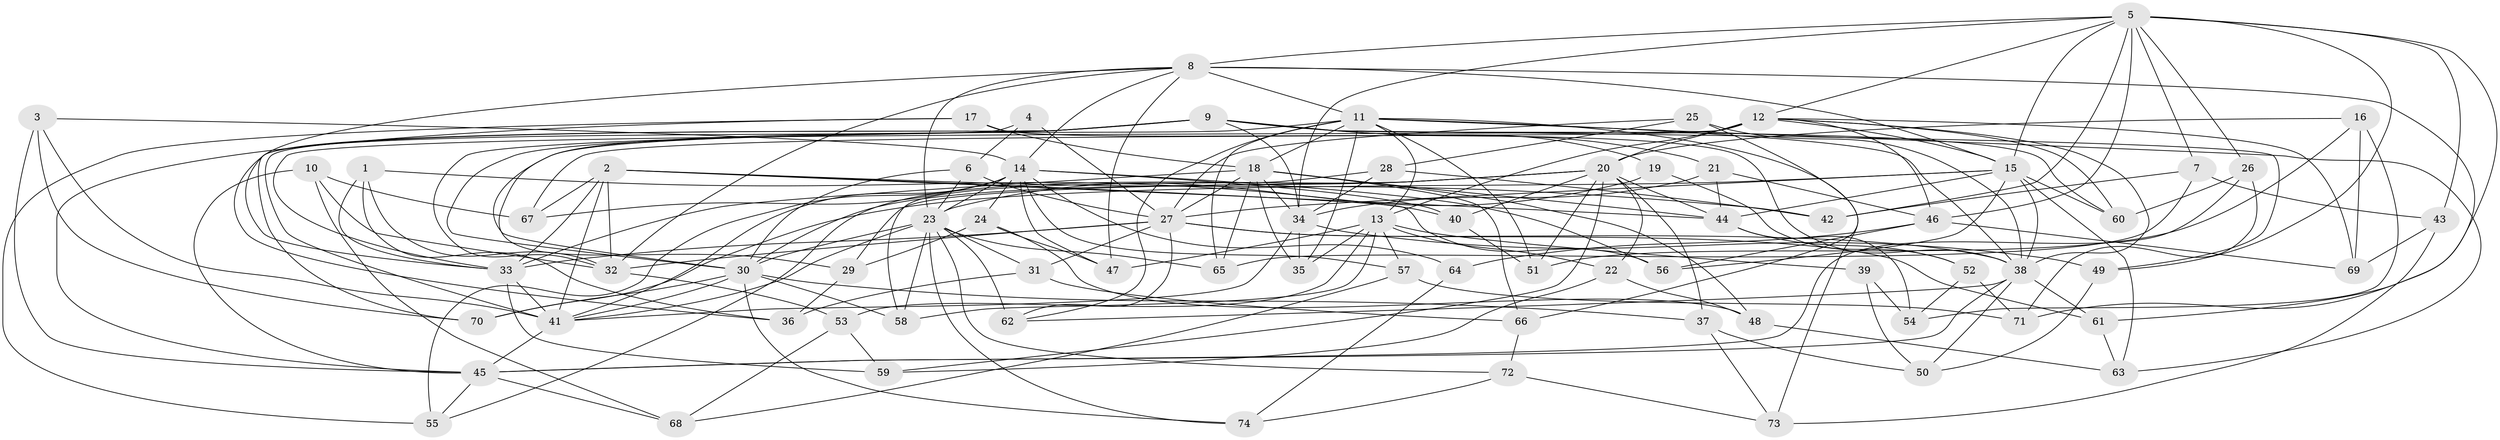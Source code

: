 // original degree distribution, {4: 1.0}
// Generated by graph-tools (version 1.1) at 2025/38/03/09/25 02:38:08]
// undirected, 74 vertices, 205 edges
graph export_dot {
graph [start="1"]
  node [color=gray90,style=filled];
  1;
  2;
  3;
  4;
  5;
  6;
  7;
  8;
  9;
  10;
  11;
  12;
  13;
  14;
  15;
  16;
  17;
  18;
  19;
  20;
  21;
  22;
  23;
  24;
  25;
  26;
  27;
  28;
  29;
  30;
  31;
  32;
  33;
  34;
  35;
  36;
  37;
  38;
  39;
  40;
  41;
  42;
  43;
  44;
  45;
  46;
  47;
  48;
  49;
  50;
  51;
  52;
  53;
  54;
  55;
  56;
  57;
  58;
  59;
  60;
  61;
  62;
  63;
  64;
  65;
  66;
  67;
  68;
  69;
  70;
  71;
  72;
  73;
  74;
  1 -- 32 [weight=1.0];
  1 -- 33 [weight=1.0];
  1 -- 36 [weight=1.0];
  1 -- 40 [weight=1.0];
  2 -- 32 [weight=1.0];
  2 -- 33 [weight=1.0];
  2 -- 41 [weight=2.0];
  2 -- 42 [weight=1.0];
  2 -- 44 [weight=1.0];
  2 -- 56 [weight=1.0];
  2 -- 67 [weight=1.0];
  3 -- 14 [weight=1.0];
  3 -- 41 [weight=1.0];
  3 -- 45 [weight=1.0];
  3 -- 70 [weight=1.0];
  4 -- 6 [weight=1.0];
  4 -- 27 [weight=2.0];
  4 -- 33 [weight=1.0];
  5 -- 7 [weight=1.0];
  5 -- 8 [weight=1.0];
  5 -- 12 [weight=1.0];
  5 -- 15 [weight=1.0];
  5 -- 26 [weight=1.0];
  5 -- 34 [weight=1.0];
  5 -- 42 [weight=1.0];
  5 -- 43 [weight=1.0];
  5 -- 46 [weight=2.0];
  5 -- 49 [weight=1.0];
  5 -- 71 [weight=1.0];
  6 -- 23 [weight=1.0];
  6 -- 27 [weight=1.0];
  6 -- 30 [weight=1.0];
  7 -- 42 [weight=1.0];
  7 -- 43 [weight=1.0];
  7 -- 65 [weight=1.0];
  8 -- 11 [weight=2.0];
  8 -- 14 [weight=1.0];
  8 -- 15 [weight=1.0];
  8 -- 23 [weight=1.0];
  8 -- 32 [weight=1.0];
  8 -- 36 [weight=1.0];
  8 -- 47 [weight=1.0];
  8 -- 61 [weight=1.0];
  9 -- 19 [weight=2.0];
  9 -- 21 [weight=1.0];
  9 -- 29 [weight=1.0];
  9 -- 30 [weight=1.0];
  9 -- 32 [weight=2.0];
  9 -- 34 [weight=1.0];
  9 -- 41 [weight=1.0];
  9 -- 49 [weight=1.0];
  9 -- 60 [weight=1.0];
  9 -- 70 [weight=1.0];
  10 -- 32 [weight=1.0];
  10 -- 45 [weight=1.0];
  10 -- 67 [weight=1.0];
  10 -- 68 [weight=1.0];
  11 -- 13 [weight=1.0];
  11 -- 18 [weight=1.0];
  11 -- 30 [weight=1.0];
  11 -- 35 [weight=1.0];
  11 -- 38 [weight=1.0];
  11 -- 51 [weight=1.0];
  11 -- 62 [weight=1.0];
  11 -- 63 [weight=1.0];
  11 -- 65 [weight=1.0];
  11 -- 73 [weight=1.0];
  12 -- 13 [weight=1.0];
  12 -- 15 [weight=1.0];
  12 -- 20 [weight=2.0];
  12 -- 33 [weight=2.0];
  12 -- 38 [weight=1.0];
  12 -- 46 [weight=1.0];
  12 -- 60 [weight=1.0];
  12 -- 67 [weight=1.0];
  12 -- 69 [weight=1.0];
  13 -- 22 [weight=1.0];
  13 -- 35 [weight=1.0];
  13 -- 39 [weight=2.0];
  13 -- 47 [weight=1.0];
  13 -- 53 [weight=1.0];
  13 -- 57 [weight=1.0];
  13 -- 58 [weight=1.0];
  14 -- 23 [weight=1.0];
  14 -- 24 [weight=1.0];
  14 -- 40 [weight=1.0];
  14 -- 41 [weight=1.0];
  14 -- 47 [weight=1.0];
  14 -- 55 [weight=1.0];
  14 -- 56 [weight=1.0];
  14 -- 57 [weight=1.0];
  14 -- 64 [weight=1.0];
  14 -- 67 [weight=1.0];
  15 -- 27 [weight=1.0];
  15 -- 38 [weight=1.0];
  15 -- 44 [weight=1.0];
  15 -- 56 [weight=1.0];
  15 -- 60 [weight=1.0];
  15 -- 63 [weight=1.0];
  15 -- 70 [weight=1.0];
  16 -- 20 [weight=1.0];
  16 -- 51 [weight=1.0];
  16 -- 54 [weight=1.0];
  16 -- 69 [weight=1.0];
  17 -- 18 [weight=1.0];
  17 -- 38 [weight=1.0];
  17 -- 45 [weight=1.0];
  17 -- 55 [weight=1.0];
  18 -- 27 [weight=1.0];
  18 -- 33 [weight=2.0];
  18 -- 34 [weight=1.0];
  18 -- 35 [weight=1.0];
  18 -- 44 [weight=2.0];
  18 -- 48 [weight=1.0];
  18 -- 65 [weight=1.0];
  18 -- 66 [weight=1.0];
  19 -- 23 [weight=1.0];
  19 -- 52 [weight=1.0];
  20 -- 22 [weight=1.0];
  20 -- 29 [weight=1.0];
  20 -- 30 [weight=1.0];
  20 -- 37 [weight=1.0];
  20 -- 40 [weight=1.0];
  20 -- 44 [weight=1.0];
  20 -- 51 [weight=1.0];
  20 -- 55 [weight=1.0];
  20 -- 59 [weight=1.0];
  21 -- 34 [weight=1.0];
  21 -- 44 [weight=1.0];
  21 -- 46 [weight=1.0];
  22 -- 48 [weight=1.0];
  22 -- 59 [weight=1.0];
  23 -- 30 [weight=1.0];
  23 -- 31 [weight=1.0];
  23 -- 41 [weight=1.0];
  23 -- 58 [weight=1.0];
  23 -- 62 [weight=1.0];
  23 -- 65 [weight=1.0];
  23 -- 72 [weight=1.0];
  23 -- 74 [weight=1.0];
  24 -- 29 [weight=1.0];
  24 -- 47 [weight=1.0];
  24 -- 48 [weight=1.0];
  25 -- 27 [weight=1.0];
  25 -- 28 [weight=1.0];
  25 -- 38 [weight=1.0];
  25 -- 66 [weight=1.0];
  26 -- 45 [weight=1.0];
  26 -- 60 [weight=1.0];
  26 -- 71 [weight=1.0];
  27 -- 31 [weight=1.0];
  27 -- 32 [weight=1.0];
  27 -- 33 [weight=1.0];
  27 -- 38 [weight=1.0];
  27 -- 61 [weight=1.0];
  27 -- 62 [weight=1.0];
  28 -- 34 [weight=1.0];
  28 -- 42 [weight=1.0];
  28 -- 58 [weight=1.0];
  29 -- 36 [weight=1.0];
  30 -- 37 [weight=1.0];
  30 -- 41 [weight=1.0];
  30 -- 58 [weight=1.0];
  30 -- 70 [weight=1.0];
  30 -- 74 [weight=1.0];
  31 -- 36 [weight=1.0];
  31 -- 66 [weight=1.0];
  32 -- 53 [weight=1.0];
  33 -- 41 [weight=1.0];
  33 -- 59 [weight=1.0];
  34 -- 35 [weight=1.0];
  34 -- 41 [weight=1.0];
  34 -- 49 [weight=1.0];
  37 -- 50 [weight=1.0];
  37 -- 73 [weight=1.0];
  38 -- 45 [weight=1.0];
  38 -- 50 [weight=1.0];
  38 -- 61 [weight=1.0];
  38 -- 62 [weight=1.0];
  39 -- 50 [weight=1.0];
  39 -- 54 [weight=1.0];
  40 -- 51 [weight=1.0];
  41 -- 45 [weight=1.0];
  43 -- 69 [weight=1.0];
  43 -- 73 [weight=1.0];
  44 -- 52 [weight=1.0];
  44 -- 54 [weight=1.0];
  45 -- 55 [weight=1.0];
  45 -- 68 [weight=1.0];
  46 -- 56 [weight=1.0];
  46 -- 64 [weight=2.0];
  46 -- 69 [weight=1.0];
  48 -- 63 [weight=1.0];
  49 -- 50 [weight=1.0];
  52 -- 54 [weight=1.0];
  52 -- 71 [weight=1.0];
  53 -- 59 [weight=1.0];
  53 -- 68 [weight=1.0];
  57 -- 68 [weight=1.0];
  57 -- 71 [weight=1.0];
  61 -- 63 [weight=1.0];
  64 -- 74 [weight=1.0];
  66 -- 72 [weight=1.0];
  72 -- 73 [weight=1.0];
  72 -- 74 [weight=1.0];
}
